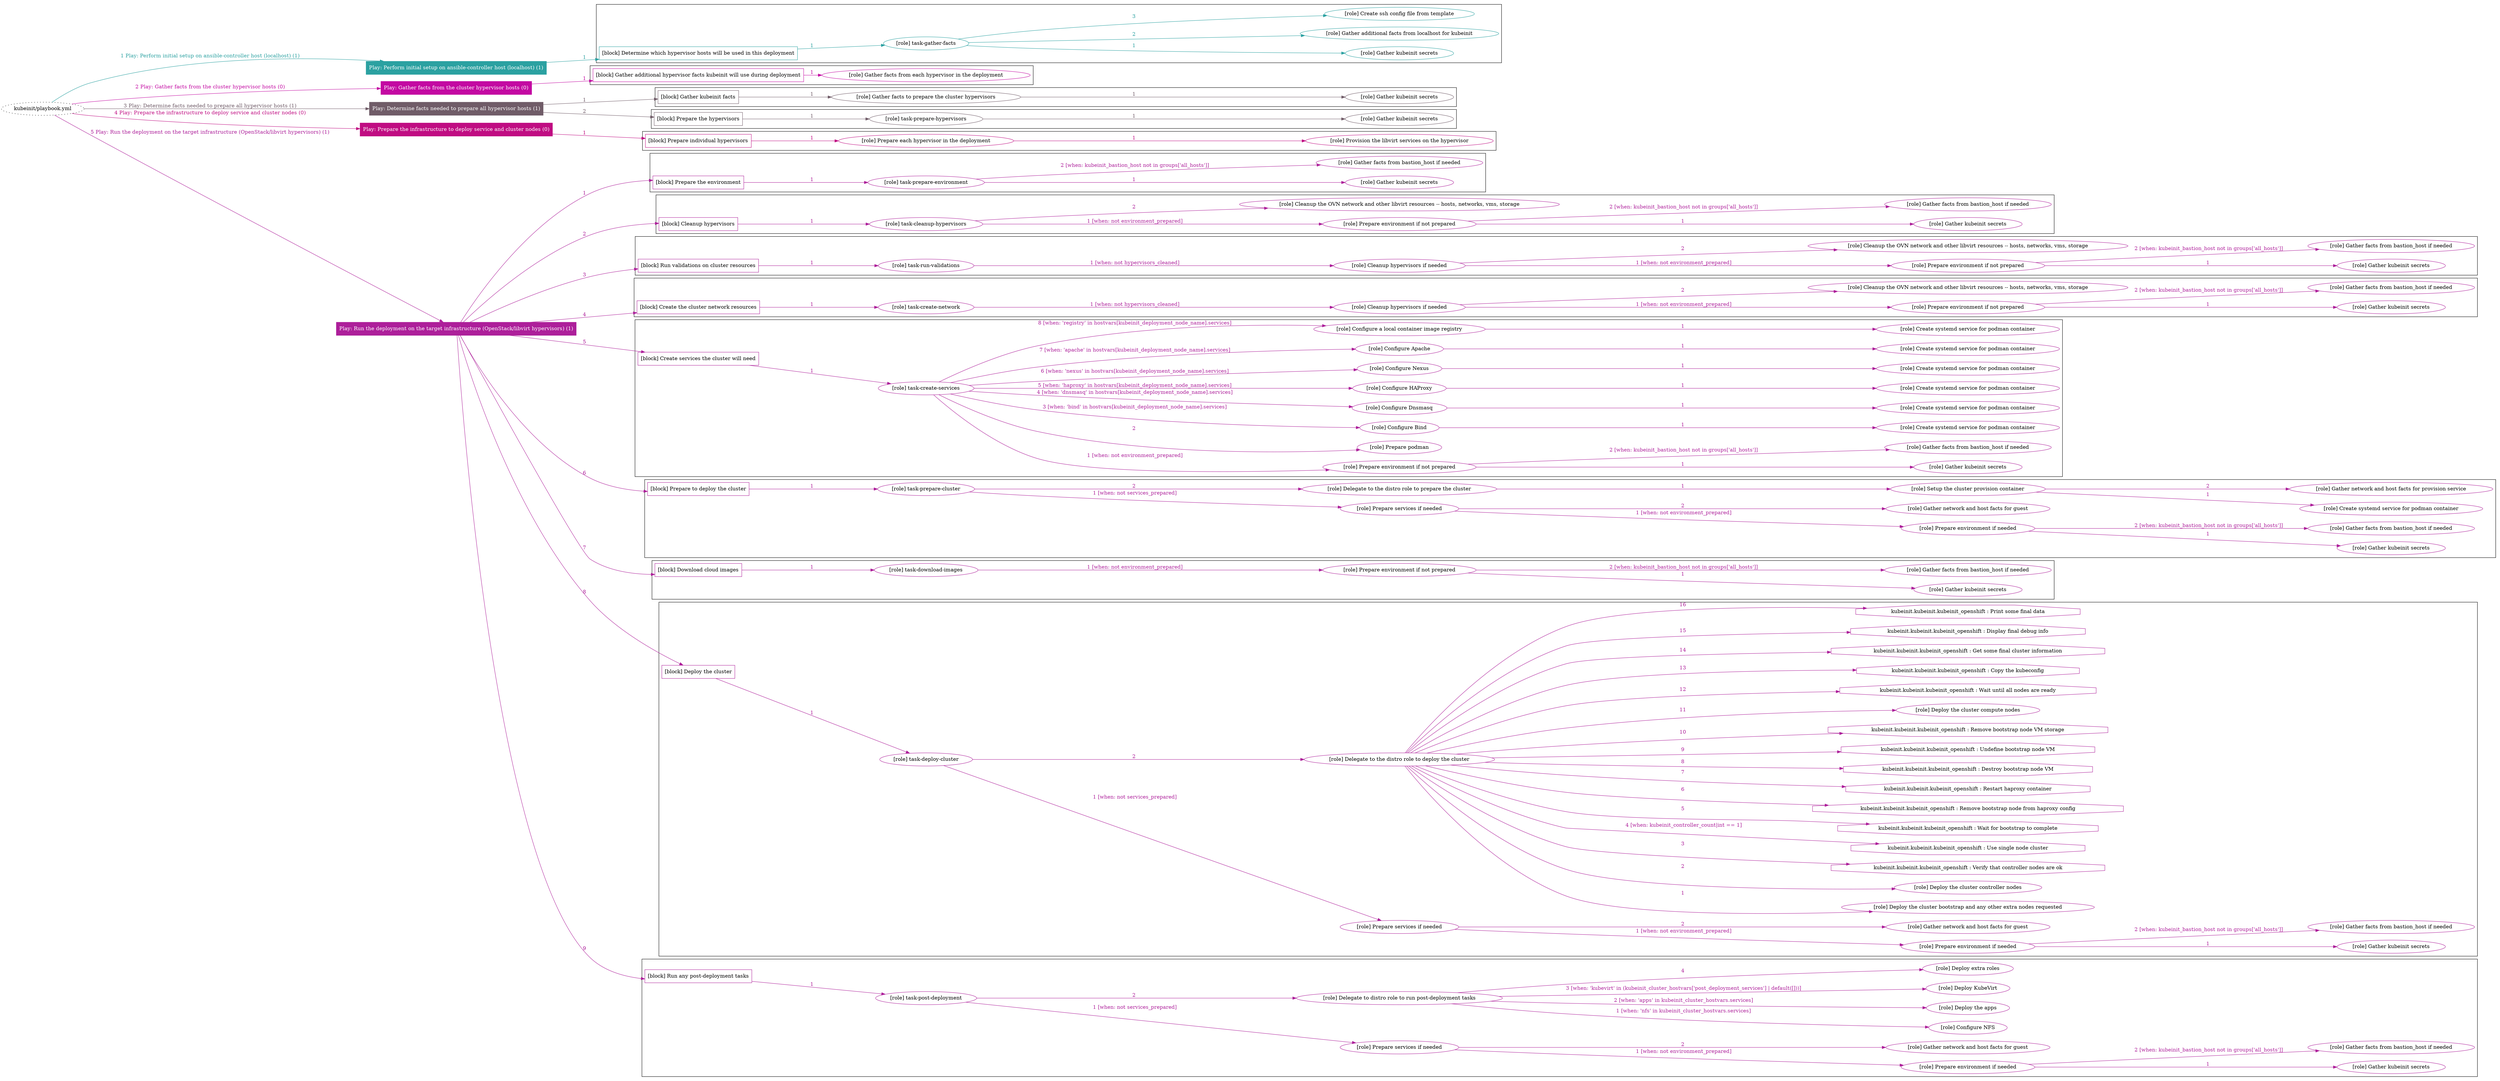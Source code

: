 digraph {
	graph [concentrate=true ordering=in rankdir=LR ratio=fill]
	edge [esep=5 sep=10]
	"kubeinit/playbook.yml" [URL="/home/runner/work/kubeinit/kubeinit/kubeinit/playbook.yml" id=playbook_92a8c85f style=dotted]
	"kubeinit/playbook.yml" -> play_19e819b6 [label="1 Play: Perform initial setup on ansible-controller host (localhost) (1)" color="#2ba1a1" fontcolor="#2ba1a1" id=edge_play_19e819b6 labeltooltip="1 Play: Perform initial setup on ansible-controller host (localhost) (1)" tooltip="1 Play: Perform initial setup on ansible-controller host (localhost) (1)"]
	subgraph "Play: Perform initial setup on ansible-controller host (localhost) (1)" {
		play_19e819b6 [label="Play: Perform initial setup on ansible-controller host (localhost) (1)" URL="/home/runner/work/kubeinit/kubeinit/kubeinit/playbook.yml" color="#2ba1a1" fontcolor="#ffffff" id=play_19e819b6 shape=box style=filled tooltip=localhost]
		play_19e819b6 -> block_0276956f [label=1 color="#2ba1a1" fontcolor="#2ba1a1" id=edge_block_0276956f labeltooltip=1 tooltip=1]
		subgraph cluster_block_0276956f {
			block_0276956f [label="[block] Determine which hypervisor hosts will be used in this deployment" URL="/home/runner/work/kubeinit/kubeinit/kubeinit/playbook.yml" color="#2ba1a1" id=block_0276956f labeltooltip="Determine which hypervisor hosts will be used in this deployment" shape=box tooltip="Determine which hypervisor hosts will be used in this deployment"]
			block_0276956f -> role_4a82c2a6 [label="1 " color="#2ba1a1" fontcolor="#2ba1a1" id=edge_role_4a82c2a6 labeltooltip="1 " tooltip="1 "]
			subgraph "task-gather-facts" {
				role_4a82c2a6 [label="[role] task-gather-facts" URL="/home/runner/work/kubeinit/kubeinit/kubeinit/playbook.yml" color="#2ba1a1" id=role_4a82c2a6 tooltip="task-gather-facts"]
				role_4a82c2a6 -> role_61dbe9cd [label="1 " color="#2ba1a1" fontcolor="#2ba1a1" id=edge_role_61dbe9cd labeltooltip="1 " tooltip="1 "]
				subgraph "Gather kubeinit secrets" {
					role_61dbe9cd [label="[role] Gather kubeinit secrets" URL="/home/runner/.ansible/collections/ansible_collections/kubeinit/kubeinit/roles/kubeinit_prepare/tasks/build_hypervisors_group.yml" color="#2ba1a1" id=role_61dbe9cd tooltip="Gather kubeinit secrets"]
				}
				role_4a82c2a6 -> role_2186fe38 [label="2 " color="#2ba1a1" fontcolor="#2ba1a1" id=edge_role_2186fe38 labeltooltip="2 " tooltip="2 "]
				subgraph "Gather additional facts from localhost for kubeinit" {
					role_2186fe38 [label="[role] Gather additional facts from localhost for kubeinit" URL="/home/runner/.ansible/collections/ansible_collections/kubeinit/kubeinit/roles/kubeinit_prepare/tasks/build_hypervisors_group.yml" color="#2ba1a1" id=role_2186fe38 tooltip="Gather additional facts from localhost for kubeinit"]
				}
				role_4a82c2a6 -> role_b8aba9bc [label="3 " color="#2ba1a1" fontcolor="#2ba1a1" id=edge_role_b8aba9bc labeltooltip="3 " tooltip="3 "]
				subgraph "Create ssh config file from template" {
					role_b8aba9bc [label="[role] Create ssh config file from template" URL="/home/runner/.ansible/collections/ansible_collections/kubeinit/kubeinit/roles/kubeinit_prepare/tasks/build_hypervisors_group.yml" color="#2ba1a1" id=role_b8aba9bc tooltip="Create ssh config file from template"]
				}
			}
		}
	}
	"kubeinit/playbook.yml" -> play_9becdab5 [label="2 Play: Gather facts from the cluster hypervisor hosts (0)" color="#c309a2" fontcolor="#c309a2" id=edge_play_9becdab5 labeltooltip="2 Play: Gather facts from the cluster hypervisor hosts (0)" tooltip="2 Play: Gather facts from the cluster hypervisor hosts (0)"]
	subgraph "Play: Gather facts from the cluster hypervisor hosts (0)" {
		play_9becdab5 [label="Play: Gather facts from the cluster hypervisor hosts (0)" URL="/home/runner/work/kubeinit/kubeinit/kubeinit/playbook.yml" color="#c309a2" fontcolor="#ffffff" id=play_9becdab5 shape=box style=filled tooltip="Play: Gather facts from the cluster hypervisor hosts (0)"]
		play_9becdab5 -> block_487d3d6b [label=1 color="#c309a2" fontcolor="#c309a2" id=edge_block_487d3d6b labeltooltip=1 tooltip=1]
		subgraph cluster_block_487d3d6b {
			block_487d3d6b [label="[block] Gather additional hypervisor facts kubeinit will use during deployment" URL="/home/runner/work/kubeinit/kubeinit/kubeinit/playbook.yml" color="#c309a2" id=block_487d3d6b labeltooltip="Gather additional hypervisor facts kubeinit will use during deployment" shape=box tooltip="Gather additional hypervisor facts kubeinit will use during deployment"]
			block_487d3d6b -> role_af412ee6 [label="1 " color="#c309a2" fontcolor="#c309a2" id=edge_role_af412ee6 labeltooltip="1 " tooltip="1 "]
			subgraph "Gather facts from each hypervisor in the deployment" {
				role_af412ee6 [label="[role] Gather facts from each hypervisor in the deployment" URL="/home/runner/work/kubeinit/kubeinit/kubeinit/playbook.yml" color="#c309a2" id=role_af412ee6 tooltip="Gather facts from each hypervisor in the deployment"]
			}
		}
	}
	"kubeinit/playbook.yml" -> play_7b476235 [label="3 Play: Determine facts needed to prepare all hypervisor hosts (1)" color="#705c68" fontcolor="#705c68" id=edge_play_7b476235 labeltooltip="3 Play: Determine facts needed to prepare all hypervisor hosts (1)" tooltip="3 Play: Determine facts needed to prepare all hypervisor hosts (1)"]
	subgraph "Play: Determine facts needed to prepare all hypervisor hosts (1)" {
		play_7b476235 [label="Play: Determine facts needed to prepare all hypervisor hosts (1)" URL="/home/runner/work/kubeinit/kubeinit/kubeinit/playbook.yml" color="#705c68" fontcolor="#ffffff" id=play_7b476235 shape=box style=filled tooltip=localhost]
		play_7b476235 -> block_9a9f62ee [label=1 color="#705c68" fontcolor="#705c68" id=edge_block_9a9f62ee labeltooltip=1 tooltip=1]
		subgraph cluster_block_9a9f62ee {
			block_9a9f62ee [label="[block] Gather kubeinit facts" URL="/home/runner/work/kubeinit/kubeinit/kubeinit/playbook.yml" color="#705c68" id=block_9a9f62ee labeltooltip="Gather kubeinit facts" shape=box tooltip="Gather kubeinit facts"]
			block_9a9f62ee -> role_cbe6d9c1 [label="1 " color="#705c68" fontcolor="#705c68" id=edge_role_cbe6d9c1 labeltooltip="1 " tooltip="1 "]
			subgraph "Gather facts to prepare the cluster hypervisors" {
				role_cbe6d9c1 [label="[role] Gather facts to prepare the cluster hypervisors" URL="/home/runner/work/kubeinit/kubeinit/kubeinit/playbook.yml" color="#705c68" id=role_cbe6d9c1 tooltip="Gather facts to prepare the cluster hypervisors"]
				role_cbe6d9c1 -> role_5e3c2523 [label="1 " color="#705c68" fontcolor="#705c68" id=edge_role_5e3c2523 labeltooltip="1 " tooltip="1 "]
				subgraph "Gather kubeinit secrets" {
					role_5e3c2523 [label="[role] Gather kubeinit secrets" URL="/home/runner/.ansible/collections/ansible_collections/kubeinit/kubeinit/roles/kubeinit_prepare/tasks/gather_kubeinit_facts.yml" color="#705c68" id=role_5e3c2523 tooltip="Gather kubeinit secrets"]
				}
			}
		}
		play_7b476235 -> block_d83b06cf [label=2 color="#705c68" fontcolor="#705c68" id=edge_block_d83b06cf labeltooltip=2 tooltip=2]
		subgraph cluster_block_d83b06cf {
			block_d83b06cf [label="[block] Prepare the hypervisors" URL="/home/runner/work/kubeinit/kubeinit/kubeinit/playbook.yml" color="#705c68" id=block_d83b06cf labeltooltip="Prepare the hypervisors" shape=box tooltip="Prepare the hypervisors"]
			block_d83b06cf -> role_685bc937 [label="1 " color="#705c68" fontcolor="#705c68" id=edge_role_685bc937 labeltooltip="1 " tooltip="1 "]
			subgraph "task-prepare-hypervisors" {
				role_685bc937 [label="[role] task-prepare-hypervisors" URL="/home/runner/work/kubeinit/kubeinit/kubeinit/playbook.yml" color="#705c68" id=role_685bc937 tooltip="task-prepare-hypervisors"]
				role_685bc937 -> role_7026fafd [label="1 " color="#705c68" fontcolor="#705c68" id=edge_role_7026fafd labeltooltip="1 " tooltip="1 "]
				subgraph "Gather kubeinit secrets" {
					role_7026fafd [label="[role] Gather kubeinit secrets" URL="/home/runner/.ansible/collections/ansible_collections/kubeinit/kubeinit/roles/kubeinit_prepare/tasks/gather_kubeinit_facts.yml" color="#705c68" id=role_7026fafd tooltip="Gather kubeinit secrets"]
				}
			}
		}
	}
	"kubeinit/playbook.yml" -> play_96ce4855 [label="4 Play: Prepare the infrastructure to deploy service and cluster nodes (0)" color="#c00c82" fontcolor="#c00c82" id=edge_play_96ce4855 labeltooltip="4 Play: Prepare the infrastructure to deploy service and cluster nodes (0)" tooltip="4 Play: Prepare the infrastructure to deploy service and cluster nodes (0)"]
	subgraph "Play: Prepare the infrastructure to deploy service and cluster nodes (0)" {
		play_96ce4855 [label="Play: Prepare the infrastructure to deploy service and cluster nodes (0)" URL="/home/runner/work/kubeinit/kubeinit/kubeinit/playbook.yml" color="#c00c82" fontcolor="#ffffff" id=play_96ce4855 shape=box style=filled tooltip="Play: Prepare the infrastructure to deploy service and cluster nodes (0)"]
		play_96ce4855 -> block_c19555df [label=1 color="#c00c82" fontcolor="#c00c82" id=edge_block_c19555df labeltooltip=1 tooltip=1]
		subgraph cluster_block_c19555df {
			block_c19555df [label="[block] Prepare individual hypervisors" URL="/home/runner/work/kubeinit/kubeinit/kubeinit/playbook.yml" color="#c00c82" id=block_c19555df labeltooltip="Prepare individual hypervisors" shape=box tooltip="Prepare individual hypervisors"]
			block_c19555df -> role_51ff9766 [label="1 " color="#c00c82" fontcolor="#c00c82" id=edge_role_51ff9766 labeltooltip="1 " tooltip="1 "]
			subgraph "Prepare each hypervisor in the deployment" {
				role_51ff9766 [label="[role] Prepare each hypervisor in the deployment" URL="/home/runner/work/kubeinit/kubeinit/kubeinit/playbook.yml" color="#c00c82" id=role_51ff9766 tooltip="Prepare each hypervisor in the deployment"]
				role_51ff9766 -> role_7bb93019 [label="1 " color="#c00c82" fontcolor="#c00c82" id=edge_role_7bb93019 labeltooltip="1 " tooltip="1 "]
				subgraph "Provision the libvirt services on the hypervisor" {
					role_7bb93019 [label="[role] Provision the libvirt services on the hypervisor" URL="/home/runner/.ansible/collections/ansible_collections/kubeinit/kubeinit/roles/kubeinit_prepare/tasks/prepare_hypervisor.yml" color="#c00c82" id=role_7bb93019 tooltip="Provision the libvirt services on the hypervisor"]
				}
			}
		}
	}
	"kubeinit/playbook.yml" -> play_daa1a1ed [label="5 Play: Run the deployment on the target infrastructure (OpenStack/libvirt hypervisors) (1)" color="#ad1f9a" fontcolor="#ad1f9a" id=edge_play_daa1a1ed labeltooltip="5 Play: Run the deployment on the target infrastructure (OpenStack/libvirt hypervisors) (1)" tooltip="5 Play: Run the deployment on the target infrastructure (OpenStack/libvirt hypervisors) (1)"]
	subgraph "Play: Run the deployment on the target infrastructure (OpenStack/libvirt hypervisors) (1)" {
		play_daa1a1ed [label="Play: Run the deployment on the target infrastructure (OpenStack/libvirt hypervisors) (1)" URL="/home/runner/work/kubeinit/kubeinit/kubeinit/playbook.yml" color="#ad1f9a" fontcolor="#ffffff" id=play_daa1a1ed shape=box style=filled tooltip=localhost]
		play_daa1a1ed -> block_4a611a72 [label=1 color="#ad1f9a" fontcolor="#ad1f9a" id=edge_block_4a611a72 labeltooltip=1 tooltip=1]
		subgraph cluster_block_4a611a72 {
			block_4a611a72 [label="[block] Prepare the environment" URL="/home/runner/work/kubeinit/kubeinit/kubeinit/playbook.yml" color="#ad1f9a" id=block_4a611a72 labeltooltip="Prepare the environment" shape=box tooltip="Prepare the environment"]
			block_4a611a72 -> role_199f1bb1 [label="1 " color="#ad1f9a" fontcolor="#ad1f9a" id=edge_role_199f1bb1 labeltooltip="1 " tooltip="1 "]
			subgraph "task-prepare-environment" {
				role_199f1bb1 [label="[role] task-prepare-environment" URL="/home/runner/work/kubeinit/kubeinit/kubeinit/playbook.yml" color="#ad1f9a" id=role_199f1bb1 tooltip="task-prepare-environment"]
				role_199f1bb1 -> role_1b18b6e5 [label="1 " color="#ad1f9a" fontcolor="#ad1f9a" id=edge_role_1b18b6e5 labeltooltip="1 " tooltip="1 "]
				subgraph "Gather kubeinit secrets" {
					role_1b18b6e5 [label="[role] Gather kubeinit secrets" URL="/home/runner/.ansible/collections/ansible_collections/kubeinit/kubeinit/roles/kubeinit_prepare/tasks/gather_kubeinit_facts.yml" color="#ad1f9a" id=role_1b18b6e5 tooltip="Gather kubeinit secrets"]
				}
				role_199f1bb1 -> role_e5b87301 [label="2 [when: kubeinit_bastion_host not in groups['all_hosts']]" color="#ad1f9a" fontcolor="#ad1f9a" id=edge_role_e5b87301 labeltooltip="2 [when: kubeinit_bastion_host not in groups['all_hosts']]" tooltip="2 [when: kubeinit_bastion_host not in groups['all_hosts']]"]
				subgraph "Gather facts from bastion_host if needed" {
					role_e5b87301 [label="[role] Gather facts from bastion_host if needed" URL="/home/runner/.ansible/collections/ansible_collections/kubeinit/kubeinit/roles/kubeinit_prepare/tasks/main.yml" color="#ad1f9a" id=role_e5b87301 tooltip="Gather facts from bastion_host if needed"]
				}
			}
		}
		play_daa1a1ed -> block_88c46f5c [label=2 color="#ad1f9a" fontcolor="#ad1f9a" id=edge_block_88c46f5c labeltooltip=2 tooltip=2]
		subgraph cluster_block_88c46f5c {
			block_88c46f5c [label="[block] Cleanup hypervisors" URL="/home/runner/work/kubeinit/kubeinit/kubeinit/playbook.yml" color="#ad1f9a" id=block_88c46f5c labeltooltip="Cleanup hypervisors" shape=box tooltip="Cleanup hypervisors"]
			block_88c46f5c -> role_400a1716 [label="1 " color="#ad1f9a" fontcolor="#ad1f9a" id=edge_role_400a1716 labeltooltip="1 " tooltip="1 "]
			subgraph "task-cleanup-hypervisors" {
				role_400a1716 [label="[role] task-cleanup-hypervisors" URL="/home/runner/work/kubeinit/kubeinit/kubeinit/playbook.yml" color="#ad1f9a" id=role_400a1716 tooltip="task-cleanup-hypervisors"]
				role_400a1716 -> role_5103c1c8 [label="1 [when: not environment_prepared]" color="#ad1f9a" fontcolor="#ad1f9a" id=edge_role_5103c1c8 labeltooltip="1 [when: not environment_prepared]" tooltip="1 [when: not environment_prepared]"]
				subgraph "Prepare environment if not prepared" {
					role_5103c1c8 [label="[role] Prepare environment if not prepared" URL="/home/runner/.ansible/collections/ansible_collections/kubeinit/kubeinit/roles/kubeinit_libvirt/tasks/cleanup_hypervisors.yml" color="#ad1f9a" id=role_5103c1c8 tooltip="Prepare environment if not prepared"]
					role_5103c1c8 -> role_e5ac0603 [label="1 " color="#ad1f9a" fontcolor="#ad1f9a" id=edge_role_e5ac0603 labeltooltip="1 " tooltip="1 "]
					subgraph "Gather kubeinit secrets" {
						role_e5ac0603 [label="[role] Gather kubeinit secrets" URL="/home/runner/.ansible/collections/ansible_collections/kubeinit/kubeinit/roles/kubeinit_prepare/tasks/gather_kubeinit_facts.yml" color="#ad1f9a" id=role_e5ac0603 tooltip="Gather kubeinit secrets"]
					}
					role_5103c1c8 -> role_196d441f [label="2 [when: kubeinit_bastion_host not in groups['all_hosts']]" color="#ad1f9a" fontcolor="#ad1f9a" id=edge_role_196d441f labeltooltip="2 [when: kubeinit_bastion_host not in groups['all_hosts']]" tooltip="2 [when: kubeinit_bastion_host not in groups['all_hosts']]"]
					subgraph "Gather facts from bastion_host if needed" {
						role_196d441f [label="[role] Gather facts from bastion_host if needed" URL="/home/runner/.ansible/collections/ansible_collections/kubeinit/kubeinit/roles/kubeinit_prepare/tasks/main.yml" color="#ad1f9a" id=role_196d441f tooltip="Gather facts from bastion_host if needed"]
					}
				}
				role_400a1716 -> role_cc09554b [label="2 " color="#ad1f9a" fontcolor="#ad1f9a" id=edge_role_cc09554b labeltooltip="2 " tooltip="2 "]
				subgraph "Cleanup the OVN network and other libvirt resources -- hosts, networks, vms, storage" {
					role_cc09554b [label="[role] Cleanup the OVN network and other libvirt resources -- hosts, networks, vms, storage" URL="/home/runner/.ansible/collections/ansible_collections/kubeinit/kubeinit/roles/kubeinit_libvirt/tasks/cleanup_hypervisors.yml" color="#ad1f9a" id=role_cc09554b tooltip="Cleanup the OVN network and other libvirt resources -- hosts, networks, vms, storage"]
				}
			}
		}
		play_daa1a1ed -> block_077fba00 [label=3 color="#ad1f9a" fontcolor="#ad1f9a" id=edge_block_077fba00 labeltooltip=3 tooltip=3]
		subgraph cluster_block_077fba00 {
			block_077fba00 [label="[block] Run validations on cluster resources" URL="/home/runner/work/kubeinit/kubeinit/kubeinit/playbook.yml" color="#ad1f9a" id=block_077fba00 labeltooltip="Run validations on cluster resources" shape=box tooltip="Run validations on cluster resources"]
			block_077fba00 -> role_b12ce783 [label="1 " color="#ad1f9a" fontcolor="#ad1f9a" id=edge_role_b12ce783 labeltooltip="1 " tooltip="1 "]
			subgraph "task-run-validations" {
				role_b12ce783 [label="[role] task-run-validations" URL="/home/runner/work/kubeinit/kubeinit/kubeinit/playbook.yml" color="#ad1f9a" id=role_b12ce783 tooltip="task-run-validations"]
				role_b12ce783 -> role_dbdc2b11 [label="1 [when: not hypervisors_cleaned]" color="#ad1f9a" fontcolor="#ad1f9a" id=edge_role_dbdc2b11 labeltooltip="1 [when: not hypervisors_cleaned]" tooltip="1 [when: not hypervisors_cleaned]"]
				subgraph "Cleanup hypervisors if needed" {
					role_dbdc2b11 [label="[role] Cleanup hypervisors if needed" URL="/home/runner/.ansible/collections/ansible_collections/kubeinit/kubeinit/roles/kubeinit_validations/tasks/main.yml" color="#ad1f9a" id=role_dbdc2b11 tooltip="Cleanup hypervisors if needed"]
					role_dbdc2b11 -> role_3a29a048 [label="1 [when: not environment_prepared]" color="#ad1f9a" fontcolor="#ad1f9a" id=edge_role_3a29a048 labeltooltip="1 [when: not environment_prepared]" tooltip="1 [when: not environment_prepared]"]
					subgraph "Prepare environment if not prepared" {
						role_3a29a048 [label="[role] Prepare environment if not prepared" URL="/home/runner/.ansible/collections/ansible_collections/kubeinit/kubeinit/roles/kubeinit_libvirt/tasks/cleanup_hypervisors.yml" color="#ad1f9a" id=role_3a29a048 tooltip="Prepare environment if not prepared"]
						role_3a29a048 -> role_e8145650 [label="1 " color="#ad1f9a" fontcolor="#ad1f9a" id=edge_role_e8145650 labeltooltip="1 " tooltip="1 "]
						subgraph "Gather kubeinit secrets" {
							role_e8145650 [label="[role] Gather kubeinit secrets" URL="/home/runner/.ansible/collections/ansible_collections/kubeinit/kubeinit/roles/kubeinit_prepare/tasks/gather_kubeinit_facts.yml" color="#ad1f9a" id=role_e8145650 tooltip="Gather kubeinit secrets"]
						}
						role_3a29a048 -> role_c1c0710f [label="2 [when: kubeinit_bastion_host not in groups['all_hosts']]" color="#ad1f9a" fontcolor="#ad1f9a" id=edge_role_c1c0710f labeltooltip="2 [when: kubeinit_bastion_host not in groups['all_hosts']]" tooltip="2 [when: kubeinit_bastion_host not in groups['all_hosts']]"]
						subgraph "Gather facts from bastion_host if needed" {
							role_c1c0710f [label="[role] Gather facts from bastion_host if needed" URL="/home/runner/.ansible/collections/ansible_collections/kubeinit/kubeinit/roles/kubeinit_prepare/tasks/main.yml" color="#ad1f9a" id=role_c1c0710f tooltip="Gather facts from bastion_host if needed"]
						}
					}
					role_dbdc2b11 -> role_01c5f4cc [label="2 " color="#ad1f9a" fontcolor="#ad1f9a" id=edge_role_01c5f4cc labeltooltip="2 " tooltip="2 "]
					subgraph "Cleanup the OVN network and other libvirt resources -- hosts, networks, vms, storage" {
						role_01c5f4cc [label="[role] Cleanup the OVN network and other libvirt resources -- hosts, networks, vms, storage" URL="/home/runner/.ansible/collections/ansible_collections/kubeinit/kubeinit/roles/kubeinit_libvirt/tasks/cleanup_hypervisors.yml" color="#ad1f9a" id=role_01c5f4cc tooltip="Cleanup the OVN network and other libvirt resources -- hosts, networks, vms, storage"]
					}
				}
			}
		}
		play_daa1a1ed -> block_e74a52dd [label=4 color="#ad1f9a" fontcolor="#ad1f9a" id=edge_block_e74a52dd labeltooltip=4 tooltip=4]
		subgraph cluster_block_e74a52dd {
			block_e74a52dd [label="[block] Create the cluster network resources" URL="/home/runner/work/kubeinit/kubeinit/kubeinit/playbook.yml" color="#ad1f9a" id=block_e74a52dd labeltooltip="Create the cluster network resources" shape=box tooltip="Create the cluster network resources"]
			block_e74a52dd -> role_f7c2e19e [label="1 " color="#ad1f9a" fontcolor="#ad1f9a" id=edge_role_f7c2e19e labeltooltip="1 " tooltip="1 "]
			subgraph "task-create-network" {
				role_f7c2e19e [label="[role] task-create-network" URL="/home/runner/work/kubeinit/kubeinit/kubeinit/playbook.yml" color="#ad1f9a" id=role_f7c2e19e tooltip="task-create-network"]
				role_f7c2e19e -> role_7c0e2b69 [label="1 [when: not hypervisors_cleaned]" color="#ad1f9a" fontcolor="#ad1f9a" id=edge_role_7c0e2b69 labeltooltip="1 [when: not hypervisors_cleaned]" tooltip="1 [when: not hypervisors_cleaned]"]
				subgraph "Cleanup hypervisors if needed" {
					role_7c0e2b69 [label="[role] Cleanup hypervisors if needed" URL="/home/runner/.ansible/collections/ansible_collections/kubeinit/kubeinit/roles/kubeinit_libvirt/tasks/create_network.yml" color="#ad1f9a" id=role_7c0e2b69 tooltip="Cleanup hypervisors if needed"]
					role_7c0e2b69 -> role_4149079c [label="1 [when: not environment_prepared]" color="#ad1f9a" fontcolor="#ad1f9a" id=edge_role_4149079c labeltooltip="1 [when: not environment_prepared]" tooltip="1 [when: not environment_prepared]"]
					subgraph "Prepare environment if not prepared" {
						role_4149079c [label="[role] Prepare environment if not prepared" URL="/home/runner/.ansible/collections/ansible_collections/kubeinit/kubeinit/roles/kubeinit_libvirt/tasks/cleanup_hypervisors.yml" color="#ad1f9a" id=role_4149079c tooltip="Prepare environment if not prepared"]
						role_4149079c -> role_e1bc81a8 [label="1 " color="#ad1f9a" fontcolor="#ad1f9a" id=edge_role_e1bc81a8 labeltooltip="1 " tooltip="1 "]
						subgraph "Gather kubeinit secrets" {
							role_e1bc81a8 [label="[role] Gather kubeinit secrets" URL="/home/runner/.ansible/collections/ansible_collections/kubeinit/kubeinit/roles/kubeinit_prepare/tasks/gather_kubeinit_facts.yml" color="#ad1f9a" id=role_e1bc81a8 tooltip="Gather kubeinit secrets"]
						}
						role_4149079c -> role_e556a356 [label="2 [when: kubeinit_bastion_host not in groups['all_hosts']]" color="#ad1f9a" fontcolor="#ad1f9a" id=edge_role_e556a356 labeltooltip="2 [when: kubeinit_bastion_host not in groups['all_hosts']]" tooltip="2 [when: kubeinit_bastion_host not in groups['all_hosts']]"]
						subgraph "Gather facts from bastion_host if needed" {
							role_e556a356 [label="[role] Gather facts from bastion_host if needed" URL="/home/runner/.ansible/collections/ansible_collections/kubeinit/kubeinit/roles/kubeinit_prepare/tasks/main.yml" color="#ad1f9a" id=role_e556a356 tooltip="Gather facts from bastion_host if needed"]
						}
					}
					role_7c0e2b69 -> role_8ec8d5ac [label="2 " color="#ad1f9a" fontcolor="#ad1f9a" id=edge_role_8ec8d5ac labeltooltip="2 " tooltip="2 "]
					subgraph "Cleanup the OVN network and other libvirt resources -- hosts, networks, vms, storage" {
						role_8ec8d5ac [label="[role] Cleanup the OVN network and other libvirt resources -- hosts, networks, vms, storage" URL="/home/runner/.ansible/collections/ansible_collections/kubeinit/kubeinit/roles/kubeinit_libvirt/tasks/cleanup_hypervisors.yml" color="#ad1f9a" id=role_8ec8d5ac tooltip="Cleanup the OVN network and other libvirt resources -- hosts, networks, vms, storage"]
					}
				}
			}
		}
		play_daa1a1ed -> block_0ab20e33 [label=5 color="#ad1f9a" fontcolor="#ad1f9a" id=edge_block_0ab20e33 labeltooltip=5 tooltip=5]
		subgraph cluster_block_0ab20e33 {
			block_0ab20e33 [label="[block] Create services the cluster will need" URL="/home/runner/work/kubeinit/kubeinit/kubeinit/playbook.yml" color="#ad1f9a" id=block_0ab20e33 labeltooltip="Create services the cluster will need" shape=box tooltip="Create services the cluster will need"]
			block_0ab20e33 -> role_e809679d [label="1 " color="#ad1f9a" fontcolor="#ad1f9a" id=edge_role_e809679d labeltooltip="1 " tooltip="1 "]
			subgraph "task-create-services" {
				role_e809679d [label="[role] task-create-services" URL="/home/runner/work/kubeinit/kubeinit/kubeinit/playbook.yml" color="#ad1f9a" id=role_e809679d tooltip="task-create-services"]
				role_e809679d -> role_0f639a70 [label="1 [when: not environment_prepared]" color="#ad1f9a" fontcolor="#ad1f9a" id=edge_role_0f639a70 labeltooltip="1 [when: not environment_prepared]" tooltip="1 [when: not environment_prepared]"]
				subgraph "Prepare environment if not prepared" {
					role_0f639a70 [label="[role] Prepare environment if not prepared" URL="/home/runner/.ansible/collections/ansible_collections/kubeinit/kubeinit/roles/kubeinit_services/tasks/main.yml" color="#ad1f9a" id=role_0f639a70 tooltip="Prepare environment if not prepared"]
					role_0f639a70 -> role_1a932897 [label="1 " color="#ad1f9a" fontcolor="#ad1f9a" id=edge_role_1a932897 labeltooltip="1 " tooltip="1 "]
					subgraph "Gather kubeinit secrets" {
						role_1a932897 [label="[role] Gather kubeinit secrets" URL="/home/runner/.ansible/collections/ansible_collections/kubeinit/kubeinit/roles/kubeinit_prepare/tasks/gather_kubeinit_facts.yml" color="#ad1f9a" id=role_1a932897 tooltip="Gather kubeinit secrets"]
					}
					role_0f639a70 -> role_04e4225d [label="2 [when: kubeinit_bastion_host not in groups['all_hosts']]" color="#ad1f9a" fontcolor="#ad1f9a" id=edge_role_04e4225d labeltooltip="2 [when: kubeinit_bastion_host not in groups['all_hosts']]" tooltip="2 [when: kubeinit_bastion_host not in groups['all_hosts']]"]
					subgraph "Gather facts from bastion_host if needed" {
						role_04e4225d [label="[role] Gather facts from bastion_host if needed" URL="/home/runner/.ansible/collections/ansible_collections/kubeinit/kubeinit/roles/kubeinit_prepare/tasks/main.yml" color="#ad1f9a" id=role_04e4225d tooltip="Gather facts from bastion_host if needed"]
					}
				}
				role_e809679d -> role_ffe1be58 [label="2 " color="#ad1f9a" fontcolor="#ad1f9a" id=edge_role_ffe1be58 labeltooltip="2 " tooltip="2 "]
				subgraph "Prepare podman" {
					role_ffe1be58 [label="[role] Prepare podman" URL="/home/runner/.ansible/collections/ansible_collections/kubeinit/kubeinit/roles/kubeinit_services/tasks/00_create_service_pod.yml" color="#ad1f9a" id=role_ffe1be58 tooltip="Prepare podman"]
				}
				role_e809679d -> role_29344752 [label="3 [when: 'bind' in hostvars[kubeinit_deployment_node_name].services]" color="#ad1f9a" fontcolor="#ad1f9a" id=edge_role_29344752 labeltooltip="3 [when: 'bind' in hostvars[kubeinit_deployment_node_name].services]" tooltip="3 [when: 'bind' in hostvars[kubeinit_deployment_node_name].services]"]
				subgraph "Configure Bind" {
					role_29344752 [label="[role] Configure Bind" URL="/home/runner/.ansible/collections/ansible_collections/kubeinit/kubeinit/roles/kubeinit_services/tasks/start_services_containers.yml" color="#ad1f9a" id=role_29344752 tooltip="Configure Bind"]
					role_29344752 -> role_9e7a81d1 [label="1 " color="#ad1f9a" fontcolor="#ad1f9a" id=edge_role_9e7a81d1 labeltooltip="1 " tooltip="1 "]
					subgraph "Create systemd service for podman container" {
						role_9e7a81d1 [label="[role] Create systemd service for podman container" URL="/home/runner/.ansible/collections/ansible_collections/kubeinit/kubeinit/roles/kubeinit_bind/tasks/main.yml" color="#ad1f9a" id=role_9e7a81d1 tooltip="Create systemd service for podman container"]
					}
				}
				role_e809679d -> role_18abd59a [label="4 [when: 'dnsmasq' in hostvars[kubeinit_deployment_node_name].services]" color="#ad1f9a" fontcolor="#ad1f9a" id=edge_role_18abd59a labeltooltip="4 [when: 'dnsmasq' in hostvars[kubeinit_deployment_node_name].services]" tooltip="4 [when: 'dnsmasq' in hostvars[kubeinit_deployment_node_name].services]"]
				subgraph "Configure Dnsmasq" {
					role_18abd59a [label="[role] Configure Dnsmasq" URL="/home/runner/.ansible/collections/ansible_collections/kubeinit/kubeinit/roles/kubeinit_services/tasks/start_services_containers.yml" color="#ad1f9a" id=role_18abd59a tooltip="Configure Dnsmasq"]
					role_18abd59a -> role_fb8366f9 [label="1 " color="#ad1f9a" fontcolor="#ad1f9a" id=edge_role_fb8366f9 labeltooltip="1 " tooltip="1 "]
					subgraph "Create systemd service for podman container" {
						role_fb8366f9 [label="[role] Create systemd service for podman container" URL="/home/runner/.ansible/collections/ansible_collections/kubeinit/kubeinit/roles/kubeinit_dnsmasq/tasks/main.yml" color="#ad1f9a" id=role_fb8366f9 tooltip="Create systemd service for podman container"]
					}
				}
				role_e809679d -> role_617cb759 [label="5 [when: 'haproxy' in hostvars[kubeinit_deployment_node_name].services]" color="#ad1f9a" fontcolor="#ad1f9a" id=edge_role_617cb759 labeltooltip="5 [when: 'haproxy' in hostvars[kubeinit_deployment_node_name].services]" tooltip="5 [when: 'haproxy' in hostvars[kubeinit_deployment_node_name].services]"]
				subgraph "Configure HAProxy" {
					role_617cb759 [label="[role] Configure HAProxy" URL="/home/runner/.ansible/collections/ansible_collections/kubeinit/kubeinit/roles/kubeinit_services/tasks/start_services_containers.yml" color="#ad1f9a" id=role_617cb759 tooltip="Configure HAProxy"]
					role_617cb759 -> role_9821bda3 [label="1 " color="#ad1f9a" fontcolor="#ad1f9a" id=edge_role_9821bda3 labeltooltip="1 " tooltip="1 "]
					subgraph "Create systemd service for podman container" {
						role_9821bda3 [label="[role] Create systemd service for podman container" URL="/home/runner/.ansible/collections/ansible_collections/kubeinit/kubeinit/roles/kubeinit_haproxy/tasks/main.yml" color="#ad1f9a" id=role_9821bda3 tooltip="Create systemd service for podman container"]
					}
				}
				role_e809679d -> role_1587a448 [label="6 [when: 'nexus' in hostvars[kubeinit_deployment_node_name].services]" color="#ad1f9a" fontcolor="#ad1f9a" id=edge_role_1587a448 labeltooltip="6 [when: 'nexus' in hostvars[kubeinit_deployment_node_name].services]" tooltip="6 [when: 'nexus' in hostvars[kubeinit_deployment_node_name].services]"]
				subgraph "Configure Nexus" {
					role_1587a448 [label="[role] Configure Nexus" URL="/home/runner/.ansible/collections/ansible_collections/kubeinit/kubeinit/roles/kubeinit_services/tasks/start_services_containers.yml" color="#ad1f9a" id=role_1587a448 tooltip="Configure Nexus"]
					role_1587a448 -> role_b4e68665 [label="1 " color="#ad1f9a" fontcolor="#ad1f9a" id=edge_role_b4e68665 labeltooltip="1 " tooltip="1 "]
					subgraph "Create systemd service for podman container" {
						role_b4e68665 [label="[role] Create systemd service for podman container" URL="/home/runner/.ansible/collections/ansible_collections/kubeinit/kubeinit/roles/kubeinit_nexus/tasks/main.yml" color="#ad1f9a" id=role_b4e68665 tooltip="Create systemd service for podman container"]
					}
				}
				role_e809679d -> role_42178a1a [label="7 [when: 'apache' in hostvars[kubeinit_deployment_node_name].services]" color="#ad1f9a" fontcolor="#ad1f9a" id=edge_role_42178a1a labeltooltip="7 [when: 'apache' in hostvars[kubeinit_deployment_node_name].services]" tooltip="7 [when: 'apache' in hostvars[kubeinit_deployment_node_name].services]"]
				subgraph "Configure Apache" {
					role_42178a1a [label="[role] Configure Apache" URL="/home/runner/.ansible/collections/ansible_collections/kubeinit/kubeinit/roles/kubeinit_services/tasks/start_services_containers.yml" color="#ad1f9a" id=role_42178a1a tooltip="Configure Apache"]
					role_42178a1a -> role_0180c3d7 [label="1 " color="#ad1f9a" fontcolor="#ad1f9a" id=edge_role_0180c3d7 labeltooltip="1 " tooltip="1 "]
					subgraph "Create systemd service for podman container" {
						role_0180c3d7 [label="[role] Create systemd service for podman container" URL="/home/runner/.ansible/collections/ansible_collections/kubeinit/kubeinit/roles/kubeinit_apache/tasks/main.yml" color="#ad1f9a" id=role_0180c3d7 tooltip="Create systemd service for podman container"]
					}
				}
				role_e809679d -> role_25431470 [label="8 [when: 'registry' in hostvars[kubeinit_deployment_node_name].services]" color="#ad1f9a" fontcolor="#ad1f9a" id=edge_role_25431470 labeltooltip="8 [when: 'registry' in hostvars[kubeinit_deployment_node_name].services]" tooltip="8 [when: 'registry' in hostvars[kubeinit_deployment_node_name].services]"]
				subgraph "Configure a local container image registry" {
					role_25431470 [label="[role] Configure a local container image registry" URL="/home/runner/.ansible/collections/ansible_collections/kubeinit/kubeinit/roles/kubeinit_services/tasks/start_services_containers.yml" color="#ad1f9a" id=role_25431470 tooltip="Configure a local container image registry"]
					role_25431470 -> role_da674745 [label="1 " color="#ad1f9a" fontcolor="#ad1f9a" id=edge_role_da674745 labeltooltip="1 " tooltip="1 "]
					subgraph "Create systemd service for podman container" {
						role_da674745 [label="[role] Create systemd service for podman container" URL="/home/runner/.ansible/collections/ansible_collections/kubeinit/kubeinit/roles/kubeinit_registry/tasks/main.yml" color="#ad1f9a" id=role_da674745 tooltip="Create systemd service for podman container"]
					}
				}
			}
		}
		play_daa1a1ed -> block_84dba8d5 [label=6 color="#ad1f9a" fontcolor="#ad1f9a" id=edge_block_84dba8d5 labeltooltip=6 tooltip=6]
		subgraph cluster_block_84dba8d5 {
			block_84dba8d5 [label="[block] Prepare to deploy the cluster" URL="/home/runner/work/kubeinit/kubeinit/kubeinit/playbook.yml" color="#ad1f9a" id=block_84dba8d5 labeltooltip="Prepare to deploy the cluster" shape=box tooltip="Prepare to deploy the cluster"]
			block_84dba8d5 -> role_9099fec6 [label="1 " color="#ad1f9a" fontcolor="#ad1f9a" id=edge_role_9099fec6 labeltooltip="1 " tooltip="1 "]
			subgraph "task-prepare-cluster" {
				role_9099fec6 [label="[role] task-prepare-cluster" URL="/home/runner/work/kubeinit/kubeinit/kubeinit/playbook.yml" color="#ad1f9a" id=role_9099fec6 tooltip="task-prepare-cluster"]
				role_9099fec6 -> role_b386ca05 [label="1 [when: not services_prepared]" color="#ad1f9a" fontcolor="#ad1f9a" id=edge_role_b386ca05 labeltooltip="1 [when: not services_prepared]" tooltip="1 [when: not services_prepared]"]
				subgraph "Prepare services if needed" {
					role_b386ca05 [label="[role] Prepare services if needed" URL="/home/runner/.ansible/collections/ansible_collections/kubeinit/kubeinit/roles/kubeinit_prepare/tasks/prepare_cluster.yml" color="#ad1f9a" id=role_b386ca05 tooltip="Prepare services if needed"]
					role_b386ca05 -> role_e7c62ce6 [label="1 [when: not environment_prepared]" color="#ad1f9a" fontcolor="#ad1f9a" id=edge_role_e7c62ce6 labeltooltip="1 [when: not environment_prepared]" tooltip="1 [when: not environment_prepared]"]
					subgraph "Prepare environment if needed" {
						role_e7c62ce6 [label="[role] Prepare environment if needed" URL="/home/runner/.ansible/collections/ansible_collections/kubeinit/kubeinit/roles/kubeinit_services/tasks/prepare_services.yml" color="#ad1f9a" id=role_e7c62ce6 tooltip="Prepare environment if needed"]
						role_e7c62ce6 -> role_53b18263 [label="1 " color="#ad1f9a" fontcolor="#ad1f9a" id=edge_role_53b18263 labeltooltip="1 " tooltip="1 "]
						subgraph "Gather kubeinit secrets" {
							role_53b18263 [label="[role] Gather kubeinit secrets" URL="/home/runner/.ansible/collections/ansible_collections/kubeinit/kubeinit/roles/kubeinit_prepare/tasks/gather_kubeinit_facts.yml" color="#ad1f9a" id=role_53b18263 tooltip="Gather kubeinit secrets"]
						}
						role_e7c62ce6 -> role_addc362a [label="2 [when: kubeinit_bastion_host not in groups['all_hosts']]" color="#ad1f9a" fontcolor="#ad1f9a" id=edge_role_addc362a labeltooltip="2 [when: kubeinit_bastion_host not in groups['all_hosts']]" tooltip="2 [when: kubeinit_bastion_host not in groups['all_hosts']]"]
						subgraph "Gather facts from bastion_host if needed" {
							role_addc362a [label="[role] Gather facts from bastion_host if needed" URL="/home/runner/.ansible/collections/ansible_collections/kubeinit/kubeinit/roles/kubeinit_prepare/tasks/main.yml" color="#ad1f9a" id=role_addc362a tooltip="Gather facts from bastion_host if needed"]
						}
					}
					role_b386ca05 -> role_613674e5 [label="2 " color="#ad1f9a" fontcolor="#ad1f9a" id=edge_role_613674e5 labeltooltip="2 " tooltip="2 "]
					subgraph "Gather network and host facts for guest" {
						role_613674e5 [label="[role] Gather network and host facts for guest" URL="/home/runner/.ansible/collections/ansible_collections/kubeinit/kubeinit/roles/kubeinit_services/tasks/prepare_services.yml" color="#ad1f9a" id=role_613674e5 tooltip="Gather network and host facts for guest"]
					}
				}
				role_9099fec6 -> role_2a8d3506 [label="2 " color="#ad1f9a" fontcolor="#ad1f9a" id=edge_role_2a8d3506 labeltooltip="2 " tooltip="2 "]
				subgraph "Delegate to the distro role to prepare the cluster" {
					role_2a8d3506 [label="[role] Delegate to the distro role to prepare the cluster" URL="/home/runner/.ansible/collections/ansible_collections/kubeinit/kubeinit/roles/kubeinit_prepare/tasks/prepare_cluster.yml" color="#ad1f9a" id=role_2a8d3506 tooltip="Delegate to the distro role to prepare the cluster"]
					role_2a8d3506 -> role_9b15172e [label="1 " color="#ad1f9a" fontcolor="#ad1f9a" id=edge_role_9b15172e labeltooltip="1 " tooltip="1 "]
					subgraph "Setup the cluster provision container" {
						role_9b15172e [label="[role] Setup the cluster provision container" URL="/home/runner/.ansible/collections/ansible_collections/kubeinit/kubeinit/roles/kubeinit_openshift/tasks/prepare_cluster.yml" color="#ad1f9a" id=role_9b15172e tooltip="Setup the cluster provision container"]
						role_9b15172e -> role_81f8e3cf [label="1 " color="#ad1f9a" fontcolor="#ad1f9a" id=edge_role_81f8e3cf labeltooltip="1 " tooltip="1 "]
						subgraph "Create systemd service for podman container" {
							role_81f8e3cf [label="[role] Create systemd service for podman container" URL="/home/runner/.ansible/collections/ansible_collections/kubeinit/kubeinit/roles/kubeinit_services/tasks/create_provision_container.yml" color="#ad1f9a" id=role_81f8e3cf tooltip="Create systemd service for podman container"]
						}
						role_9b15172e -> role_31570745 [label="2 " color="#ad1f9a" fontcolor="#ad1f9a" id=edge_role_31570745 labeltooltip="2 " tooltip="2 "]
						subgraph "Gather network and host facts for provision service" {
							role_31570745 [label="[role] Gather network and host facts for provision service" URL="/home/runner/.ansible/collections/ansible_collections/kubeinit/kubeinit/roles/kubeinit_services/tasks/create_provision_container.yml" color="#ad1f9a" id=role_31570745 tooltip="Gather network and host facts for provision service"]
						}
					}
				}
			}
		}
		play_daa1a1ed -> block_e9e82b5b [label=7 color="#ad1f9a" fontcolor="#ad1f9a" id=edge_block_e9e82b5b labeltooltip=7 tooltip=7]
		subgraph cluster_block_e9e82b5b {
			block_e9e82b5b [label="[block] Download cloud images" URL="/home/runner/work/kubeinit/kubeinit/kubeinit/playbook.yml" color="#ad1f9a" id=block_e9e82b5b labeltooltip="Download cloud images" shape=box tooltip="Download cloud images"]
			block_e9e82b5b -> role_2109344b [label="1 " color="#ad1f9a" fontcolor="#ad1f9a" id=edge_role_2109344b labeltooltip="1 " tooltip="1 "]
			subgraph "task-download-images" {
				role_2109344b [label="[role] task-download-images" URL="/home/runner/work/kubeinit/kubeinit/kubeinit/playbook.yml" color="#ad1f9a" id=role_2109344b tooltip="task-download-images"]
				role_2109344b -> role_7176704b [label="1 [when: not environment_prepared]" color="#ad1f9a" fontcolor="#ad1f9a" id=edge_role_7176704b labeltooltip="1 [when: not environment_prepared]" tooltip="1 [when: not environment_prepared]"]
				subgraph "Prepare environment if not prepared" {
					role_7176704b [label="[role] Prepare environment if not prepared" URL="/home/runner/.ansible/collections/ansible_collections/kubeinit/kubeinit/roles/kubeinit_libvirt/tasks/download_cloud_images.yml" color="#ad1f9a" id=role_7176704b tooltip="Prepare environment if not prepared"]
					role_7176704b -> role_ddacf468 [label="1 " color="#ad1f9a" fontcolor="#ad1f9a" id=edge_role_ddacf468 labeltooltip="1 " tooltip="1 "]
					subgraph "Gather kubeinit secrets" {
						role_ddacf468 [label="[role] Gather kubeinit secrets" URL="/home/runner/.ansible/collections/ansible_collections/kubeinit/kubeinit/roles/kubeinit_prepare/tasks/gather_kubeinit_facts.yml" color="#ad1f9a" id=role_ddacf468 tooltip="Gather kubeinit secrets"]
					}
					role_7176704b -> role_16d5d00d [label="2 [when: kubeinit_bastion_host not in groups['all_hosts']]" color="#ad1f9a" fontcolor="#ad1f9a" id=edge_role_16d5d00d labeltooltip="2 [when: kubeinit_bastion_host not in groups['all_hosts']]" tooltip="2 [when: kubeinit_bastion_host not in groups['all_hosts']]"]
					subgraph "Gather facts from bastion_host if needed" {
						role_16d5d00d [label="[role] Gather facts from bastion_host if needed" URL="/home/runner/.ansible/collections/ansible_collections/kubeinit/kubeinit/roles/kubeinit_prepare/tasks/main.yml" color="#ad1f9a" id=role_16d5d00d tooltip="Gather facts from bastion_host if needed"]
					}
				}
			}
		}
		play_daa1a1ed -> block_31d19b86 [label=8 color="#ad1f9a" fontcolor="#ad1f9a" id=edge_block_31d19b86 labeltooltip=8 tooltip=8]
		subgraph cluster_block_31d19b86 {
			block_31d19b86 [label="[block] Deploy the cluster" URL="/home/runner/work/kubeinit/kubeinit/kubeinit/playbook.yml" color="#ad1f9a" id=block_31d19b86 labeltooltip="Deploy the cluster" shape=box tooltip="Deploy the cluster"]
			block_31d19b86 -> role_75e49fa4 [label="1 " color="#ad1f9a" fontcolor="#ad1f9a" id=edge_role_75e49fa4 labeltooltip="1 " tooltip="1 "]
			subgraph "task-deploy-cluster" {
				role_75e49fa4 [label="[role] task-deploy-cluster" URL="/home/runner/work/kubeinit/kubeinit/kubeinit/playbook.yml" color="#ad1f9a" id=role_75e49fa4 tooltip="task-deploy-cluster"]
				role_75e49fa4 -> role_8201ec9e [label="1 [when: not services_prepared]" color="#ad1f9a" fontcolor="#ad1f9a" id=edge_role_8201ec9e labeltooltip="1 [when: not services_prepared]" tooltip="1 [when: not services_prepared]"]
				subgraph "Prepare services if needed" {
					role_8201ec9e [label="[role] Prepare services if needed" URL="/home/runner/.ansible/collections/ansible_collections/kubeinit/kubeinit/roles/kubeinit_prepare/tasks/deploy_cluster.yml" color="#ad1f9a" id=role_8201ec9e tooltip="Prepare services if needed"]
					role_8201ec9e -> role_9a182ebe [label="1 [when: not environment_prepared]" color="#ad1f9a" fontcolor="#ad1f9a" id=edge_role_9a182ebe labeltooltip="1 [when: not environment_prepared]" tooltip="1 [when: not environment_prepared]"]
					subgraph "Prepare environment if needed" {
						role_9a182ebe [label="[role] Prepare environment if needed" URL="/home/runner/.ansible/collections/ansible_collections/kubeinit/kubeinit/roles/kubeinit_services/tasks/prepare_services.yml" color="#ad1f9a" id=role_9a182ebe tooltip="Prepare environment if needed"]
						role_9a182ebe -> role_51f95a3d [label="1 " color="#ad1f9a" fontcolor="#ad1f9a" id=edge_role_51f95a3d labeltooltip="1 " tooltip="1 "]
						subgraph "Gather kubeinit secrets" {
							role_51f95a3d [label="[role] Gather kubeinit secrets" URL="/home/runner/.ansible/collections/ansible_collections/kubeinit/kubeinit/roles/kubeinit_prepare/tasks/gather_kubeinit_facts.yml" color="#ad1f9a" id=role_51f95a3d tooltip="Gather kubeinit secrets"]
						}
						role_9a182ebe -> role_59a7de1f [label="2 [when: kubeinit_bastion_host not in groups['all_hosts']]" color="#ad1f9a" fontcolor="#ad1f9a" id=edge_role_59a7de1f labeltooltip="2 [when: kubeinit_bastion_host not in groups['all_hosts']]" tooltip="2 [when: kubeinit_bastion_host not in groups['all_hosts']]"]
						subgraph "Gather facts from bastion_host if needed" {
							role_59a7de1f [label="[role] Gather facts from bastion_host if needed" URL="/home/runner/.ansible/collections/ansible_collections/kubeinit/kubeinit/roles/kubeinit_prepare/tasks/main.yml" color="#ad1f9a" id=role_59a7de1f tooltip="Gather facts from bastion_host if needed"]
						}
					}
					role_8201ec9e -> role_45e0d696 [label="2 " color="#ad1f9a" fontcolor="#ad1f9a" id=edge_role_45e0d696 labeltooltip="2 " tooltip="2 "]
					subgraph "Gather network and host facts for guest" {
						role_45e0d696 [label="[role] Gather network and host facts for guest" URL="/home/runner/.ansible/collections/ansible_collections/kubeinit/kubeinit/roles/kubeinit_services/tasks/prepare_services.yml" color="#ad1f9a" id=role_45e0d696 tooltip="Gather network and host facts for guest"]
					}
				}
				role_75e49fa4 -> role_aa6a1198 [label="2 " color="#ad1f9a" fontcolor="#ad1f9a" id=edge_role_aa6a1198 labeltooltip="2 " tooltip="2 "]
				subgraph "Delegate to the distro role to deploy the cluster" {
					role_aa6a1198 [label="[role] Delegate to the distro role to deploy the cluster" URL="/home/runner/.ansible/collections/ansible_collections/kubeinit/kubeinit/roles/kubeinit_prepare/tasks/deploy_cluster.yml" color="#ad1f9a" id=role_aa6a1198 tooltip="Delegate to the distro role to deploy the cluster"]
					role_aa6a1198 -> role_b0b08849 [label="1 " color="#ad1f9a" fontcolor="#ad1f9a" id=edge_role_b0b08849 labeltooltip="1 " tooltip="1 "]
					subgraph "Deploy the cluster bootstrap and any other extra nodes requested" {
						role_b0b08849 [label="[role] Deploy the cluster bootstrap and any other extra nodes requested" URL="/home/runner/.ansible/collections/ansible_collections/kubeinit/kubeinit/roles/kubeinit_openshift/tasks/main.yml" color="#ad1f9a" id=role_b0b08849 tooltip="Deploy the cluster bootstrap and any other extra nodes requested"]
					}
					role_aa6a1198 -> role_7c5ad327 [label="2 " color="#ad1f9a" fontcolor="#ad1f9a" id=edge_role_7c5ad327 labeltooltip="2 " tooltip="2 "]
					subgraph "Deploy the cluster controller nodes" {
						role_7c5ad327 [label="[role] Deploy the cluster controller nodes" URL="/home/runner/.ansible/collections/ansible_collections/kubeinit/kubeinit/roles/kubeinit_openshift/tasks/main.yml" color="#ad1f9a" id=role_7c5ad327 tooltip="Deploy the cluster controller nodes"]
					}
					task_1f385c62 [label="kubeinit.kubeinit.kubeinit_openshift : Verify that controller nodes are ok" URL="/home/runner/.ansible/collections/ansible_collections/kubeinit/kubeinit/roles/kubeinit_openshift/tasks/main.yml" color="#ad1f9a" id=task_1f385c62 shape=octagon tooltip="kubeinit.kubeinit.kubeinit_openshift : Verify that controller nodes are ok"]
					role_aa6a1198 -> task_1f385c62 [label="3 " color="#ad1f9a" fontcolor="#ad1f9a" id=edge_task_1f385c62 labeltooltip="3 " tooltip="3 "]
					task_992141b1 [label="kubeinit.kubeinit.kubeinit_openshift : Use single node cluster" URL="/home/runner/.ansible/collections/ansible_collections/kubeinit/kubeinit/roles/kubeinit_openshift/tasks/main.yml" color="#ad1f9a" id=task_992141b1 shape=octagon tooltip="kubeinit.kubeinit.kubeinit_openshift : Use single node cluster"]
					role_aa6a1198 -> task_992141b1 [label="4 [when: kubeinit_controller_count|int == 1]" color="#ad1f9a" fontcolor="#ad1f9a" id=edge_task_992141b1 labeltooltip="4 [when: kubeinit_controller_count|int == 1]" tooltip="4 [when: kubeinit_controller_count|int == 1]"]
					task_6b6c0a8b [label="kubeinit.kubeinit.kubeinit_openshift : Wait for bootstrap to complete" URL="/home/runner/.ansible/collections/ansible_collections/kubeinit/kubeinit/roles/kubeinit_openshift/tasks/main.yml" color="#ad1f9a" id=task_6b6c0a8b shape=octagon tooltip="kubeinit.kubeinit.kubeinit_openshift : Wait for bootstrap to complete"]
					role_aa6a1198 -> task_6b6c0a8b [label="5 " color="#ad1f9a" fontcolor="#ad1f9a" id=edge_task_6b6c0a8b labeltooltip="5 " tooltip="5 "]
					task_e1a37cac [label="kubeinit.kubeinit.kubeinit_openshift : Remove bootstrap node from haproxy config" URL="/home/runner/.ansible/collections/ansible_collections/kubeinit/kubeinit/roles/kubeinit_openshift/tasks/main.yml" color="#ad1f9a" id=task_e1a37cac shape=octagon tooltip="kubeinit.kubeinit.kubeinit_openshift : Remove bootstrap node from haproxy config"]
					role_aa6a1198 -> task_e1a37cac [label="6 " color="#ad1f9a" fontcolor="#ad1f9a" id=edge_task_e1a37cac labeltooltip="6 " tooltip="6 "]
					task_2cf597ce [label="kubeinit.kubeinit.kubeinit_openshift : Restart haproxy container" URL="/home/runner/.ansible/collections/ansible_collections/kubeinit/kubeinit/roles/kubeinit_openshift/tasks/main.yml" color="#ad1f9a" id=task_2cf597ce shape=octagon tooltip="kubeinit.kubeinit.kubeinit_openshift : Restart haproxy container"]
					role_aa6a1198 -> task_2cf597ce [label="7 " color="#ad1f9a" fontcolor="#ad1f9a" id=edge_task_2cf597ce labeltooltip="7 " tooltip="7 "]
					task_87f103ac [label="kubeinit.kubeinit.kubeinit_openshift : Destroy bootstrap node VM" URL="/home/runner/.ansible/collections/ansible_collections/kubeinit/kubeinit/roles/kubeinit_openshift/tasks/main.yml" color="#ad1f9a" id=task_87f103ac shape=octagon tooltip="kubeinit.kubeinit.kubeinit_openshift : Destroy bootstrap node VM"]
					role_aa6a1198 -> task_87f103ac [label="8 " color="#ad1f9a" fontcolor="#ad1f9a" id=edge_task_87f103ac labeltooltip="8 " tooltip="8 "]
					task_03d732db [label="kubeinit.kubeinit.kubeinit_openshift : Undefine bootstrap node VM" URL="/home/runner/.ansible/collections/ansible_collections/kubeinit/kubeinit/roles/kubeinit_openshift/tasks/main.yml" color="#ad1f9a" id=task_03d732db shape=octagon tooltip="kubeinit.kubeinit.kubeinit_openshift : Undefine bootstrap node VM"]
					role_aa6a1198 -> task_03d732db [label="9 " color="#ad1f9a" fontcolor="#ad1f9a" id=edge_task_03d732db labeltooltip="9 " tooltip="9 "]
					task_6744b868 [label="kubeinit.kubeinit.kubeinit_openshift : Remove bootstrap node VM storage" URL="/home/runner/.ansible/collections/ansible_collections/kubeinit/kubeinit/roles/kubeinit_openshift/tasks/main.yml" color="#ad1f9a" id=task_6744b868 shape=octagon tooltip="kubeinit.kubeinit.kubeinit_openshift : Remove bootstrap node VM storage"]
					role_aa6a1198 -> task_6744b868 [label="10 " color="#ad1f9a" fontcolor="#ad1f9a" id=edge_task_6744b868 labeltooltip="10 " tooltip="10 "]
					role_aa6a1198 -> role_3a4e736d [label="11 " color="#ad1f9a" fontcolor="#ad1f9a" id=edge_role_3a4e736d labeltooltip="11 " tooltip="11 "]
					subgraph "Deploy the cluster compute nodes" {
						role_3a4e736d [label="[role] Deploy the cluster compute nodes" URL="/home/runner/.ansible/collections/ansible_collections/kubeinit/kubeinit/roles/kubeinit_openshift/tasks/main.yml" color="#ad1f9a" id=role_3a4e736d tooltip="Deploy the cluster compute nodes"]
					}
					task_2fb8f478 [label="kubeinit.kubeinit.kubeinit_openshift : Wait until all nodes are ready" URL="/home/runner/.ansible/collections/ansible_collections/kubeinit/kubeinit/roles/kubeinit_openshift/tasks/main.yml" color="#ad1f9a" id=task_2fb8f478 shape=octagon tooltip="kubeinit.kubeinit.kubeinit_openshift : Wait until all nodes are ready"]
					role_aa6a1198 -> task_2fb8f478 [label="12 " color="#ad1f9a" fontcolor="#ad1f9a" id=edge_task_2fb8f478 labeltooltip="12 " tooltip="12 "]
					task_ab98a001 [label="kubeinit.kubeinit.kubeinit_openshift : Copy the kubeconfig" URL="/home/runner/.ansible/collections/ansible_collections/kubeinit/kubeinit/roles/kubeinit_openshift/tasks/main.yml" color="#ad1f9a" id=task_ab98a001 shape=octagon tooltip="kubeinit.kubeinit.kubeinit_openshift : Copy the kubeconfig"]
					role_aa6a1198 -> task_ab98a001 [label="13 " color="#ad1f9a" fontcolor="#ad1f9a" id=edge_task_ab98a001 labeltooltip="13 " tooltip="13 "]
					task_be2e3ecc [label="kubeinit.kubeinit.kubeinit_openshift : Get some final cluster information" URL="/home/runner/.ansible/collections/ansible_collections/kubeinit/kubeinit/roles/kubeinit_openshift/tasks/main.yml" color="#ad1f9a" id=task_be2e3ecc shape=octagon tooltip="kubeinit.kubeinit.kubeinit_openshift : Get some final cluster information"]
					role_aa6a1198 -> task_be2e3ecc [label="14 " color="#ad1f9a" fontcolor="#ad1f9a" id=edge_task_be2e3ecc labeltooltip="14 " tooltip="14 "]
					task_5af106fa [label="kubeinit.kubeinit.kubeinit_openshift : Display final debug info" URL="/home/runner/.ansible/collections/ansible_collections/kubeinit/kubeinit/roles/kubeinit_openshift/tasks/main.yml" color="#ad1f9a" id=task_5af106fa shape=octagon tooltip="kubeinit.kubeinit.kubeinit_openshift : Display final debug info"]
					role_aa6a1198 -> task_5af106fa [label="15 " color="#ad1f9a" fontcolor="#ad1f9a" id=edge_task_5af106fa labeltooltip="15 " tooltip="15 "]
					task_062c6c06 [label="kubeinit.kubeinit.kubeinit_openshift : Print some final data" URL="/home/runner/.ansible/collections/ansible_collections/kubeinit/kubeinit/roles/kubeinit_openshift/tasks/main.yml" color="#ad1f9a" id=task_062c6c06 shape=octagon tooltip="kubeinit.kubeinit.kubeinit_openshift : Print some final data"]
					role_aa6a1198 -> task_062c6c06 [label="16 " color="#ad1f9a" fontcolor="#ad1f9a" id=edge_task_062c6c06 labeltooltip="16 " tooltip="16 "]
				}
			}
		}
		play_daa1a1ed -> block_004ba9ed [label=9 color="#ad1f9a" fontcolor="#ad1f9a" id=edge_block_004ba9ed labeltooltip=9 tooltip=9]
		subgraph cluster_block_004ba9ed {
			block_004ba9ed [label="[block] Run any post-deployment tasks" URL="/home/runner/work/kubeinit/kubeinit/kubeinit/playbook.yml" color="#ad1f9a" id=block_004ba9ed labeltooltip="Run any post-deployment tasks" shape=box tooltip="Run any post-deployment tasks"]
			block_004ba9ed -> role_efc8334e [label="1 " color="#ad1f9a" fontcolor="#ad1f9a" id=edge_role_efc8334e labeltooltip="1 " tooltip="1 "]
			subgraph "task-post-deployment" {
				role_efc8334e [label="[role] task-post-deployment" URL="/home/runner/work/kubeinit/kubeinit/kubeinit/playbook.yml" color="#ad1f9a" id=role_efc8334e tooltip="task-post-deployment"]
				role_efc8334e -> role_02deb977 [label="1 [when: not services_prepared]" color="#ad1f9a" fontcolor="#ad1f9a" id=edge_role_02deb977 labeltooltip="1 [when: not services_prepared]" tooltip="1 [when: not services_prepared]"]
				subgraph "Prepare services if needed" {
					role_02deb977 [label="[role] Prepare services if needed" URL="/home/runner/.ansible/collections/ansible_collections/kubeinit/kubeinit/roles/kubeinit_prepare/tasks/post_deployment.yml" color="#ad1f9a" id=role_02deb977 tooltip="Prepare services if needed"]
					role_02deb977 -> role_1eeea684 [label="1 [when: not environment_prepared]" color="#ad1f9a" fontcolor="#ad1f9a" id=edge_role_1eeea684 labeltooltip="1 [when: not environment_prepared]" tooltip="1 [when: not environment_prepared]"]
					subgraph "Prepare environment if needed" {
						role_1eeea684 [label="[role] Prepare environment if needed" URL="/home/runner/.ansible/collections/ansible_collections/kubeinit/kubeinit/roles/kubeinit_services/tasks/prepare_services.yml" color="#ad1f9a" id=role_1eeea684 tooltip="Prepare environment if needed"]
						role_1eeea684 -> role_038462fb [label="1 " color="#ad1f9a" fontcolor="#ad1f9a" id=edge_role_038462fb labeltooltip="1 " tooltip="1 "]
						subgraph "Gather kubeinit secrets" {
							role_038462fb [label="[role] Gather kubeinit secrets" URL="/home/runner/.ansible/collections/ansible_collections/kubeinit/kubeinit/roles/kubeinit_prepare/tasks/gather_kubeinit_facts.yml" color="#ad1f9a" id=role_038462fb tooltip="Gather kubeinit secrets"]
						}
						role_1eeea684 -> role_9d628887 [label="2 [when: kubeinit_bastion_host not in groups['all_hosts']]" color="#ad1f9a" fontcolor="#ad1f9a" id=edge_role_9d628887 labeltooltip="2 [when: kubeinit_bastion_host not in groups['all_hosts']]" tooltip="2 [when: kubeinit_bastion_host not in groups['all_hosts']]"]
						subgraph "Gather facts from bastion_host if needed" {
							role_9d628887 [label="[role] Gather facts from bastion_host if needed" URL="/home/runner/.ansible/collections/ansible_collections/kubeinit/kubeinit/roles/kubeinit_prepare/tasks/main.yml" color="#ad1f9a" id=role_9d628887 tooltip="Gather facts from bastion_host if needed"]
						}
					}
					role_02deb977 -> role_bc70e1c9 [label="2 " color="#ad1f9a" fontcolor="#ad1f9a" id=edge_role_bc70e1c9 labeltooltip="2 " tooltip="2 "]
					subgraph "Gather network and host facts for guest" {
						role_bc70e1c9 [label="[role] Gather network and host facts for guest" URL="/home/runner/.ansible/collections/ansible_collections/kubeinit/kubeinit/roles/kubeinit_services/tasks/prepare_services.yml" color="#ad1f9a" id=role_bc70e1c9 tooltip="Gather network and host facts for guest"]
					}
				}
				role_efc8334e -> role_fbfdc7c5 [label="2 " color="#ad1f9a" fontcolor="#ad1f9a" id=edge_role_fbfdc7c5 labeltooltip="2 " tooltip="2 "]
				subgraph "Delegate to distro role to run post-deployment tasks" {
					role_fbfdc7c5 [label="[role] Delegate to distro role to run post-deployment tasks" URL="/home/runner/.ansible/collections/ansible_collections/kubeinit/kubeinit/roles/kubeinit_prepare/tasks/post_deployment.yml" color="#ad1f9a" id=role_fbfdc7c5 tooltip="Delegate to distro role to run post-deployment tasks"]
					role_fbfdc7c5 -> role_afd16aea [label="1 [when: 'nfs' in kubeinit_cluster_hostvars.services]" color="#ad1f9a" fontcolor="#ad1f9a" id=edge_role_afd16aea labeltooltip="1 [when: 'nfs' in kubeinit_cluster_hostvars.services]" tooltip="1 [when: 'nfs' in kubeinit_cluster_hostvars.services]"]
					subgraph "Configure NFS" {
						role_afd16aea [label="[role] Configure NFS" URL="/home/runner/.ansible/collections/ansible_collections/kubeinit/kubeinit/roles/kubeinit_openshift/tasks/post_deployment_tasks.yml" color="#ad1f9a" id=role_afd16aea tooltip="Configure NFS"]
					}
					role_fbfdc7c5 -> role_ea783d36 [label="2 [when: 'apps' in kubeinit_cluster_hostvars.services]" color="#ad1f9a" fontcolor="#ad1f9a" id=edge_role_ea783d36 labeltooltip="2 [when: 'apps' in kubeinit_cluster_hostvars.services]" tooltip="2 [when: 'apps' in kubeinit_cluster_hostvars.services]"]
					subgraph "Deploy the apps" {
						role_ea783d36 [label="[role] Deploy the apps" URL="/home/runner/.ansible/collections/ansible_collections/kubeinit/kubeinit/roles/kubeinit_openshift/tasks/post_deployment_tasks.yml" color="#ad1f9a" id=role_ea783d36 tooltip="Deploy the apps"]
					}
					role_fbfdc7c5 -> role_88b686f6 [label="3 [when: 'kubevirt' in (kubeinit_cluster_hostvars['post_deployment_services'] | default([]))]" color="#ad1f9a" fontcolor="#ad1f9a" id=edge_role_88b686f6 labeltooltip="3 [when: 'kubevirt' in (kubeinit_cluster_hostvars['post_deployment_services'] | default([]))]" tooltip="3 [when: 'kubevirt' in (kubeinit_cluster_hostvars['post_deployment_services'] | default([]))]"]
					subgraph "Deploy KubeVirt" {
						role_88b686f6 [label="[role] Deploy KubeVirt" URL="/home/runner/.ansible/collections/ansible_collections/kubeinit/kubeinit/roles/kubeinit_openshift/tasks/post_deployment_tasks.yml" color="#ad1f9a" id=role_88b686f6 tooltip="Deploy KubeVirt"]
					}
					role_fbfdc7c5 -> role_3e7da52a [label="4 " color="#ad1f9a" fontcolor="#ad1f9a" id=edge_role_3e7da52a labeltooltip="4 " tooltip="4 "]
					subgraph "Deploy extra roles" {
						role_3e7da52a [label="[role] Deploy extra roles" URL="/home/runner/.ansible/collections/ansible_collections/kubeinit/kubeinit/roles/kubeinit_openshift/tasks/post_deployment_tasks.yml" color="#ad1f9a" id=role_3e7da52a tooltip="Deploy extra roles"]
					}
				}
			}
		}
	}
}
